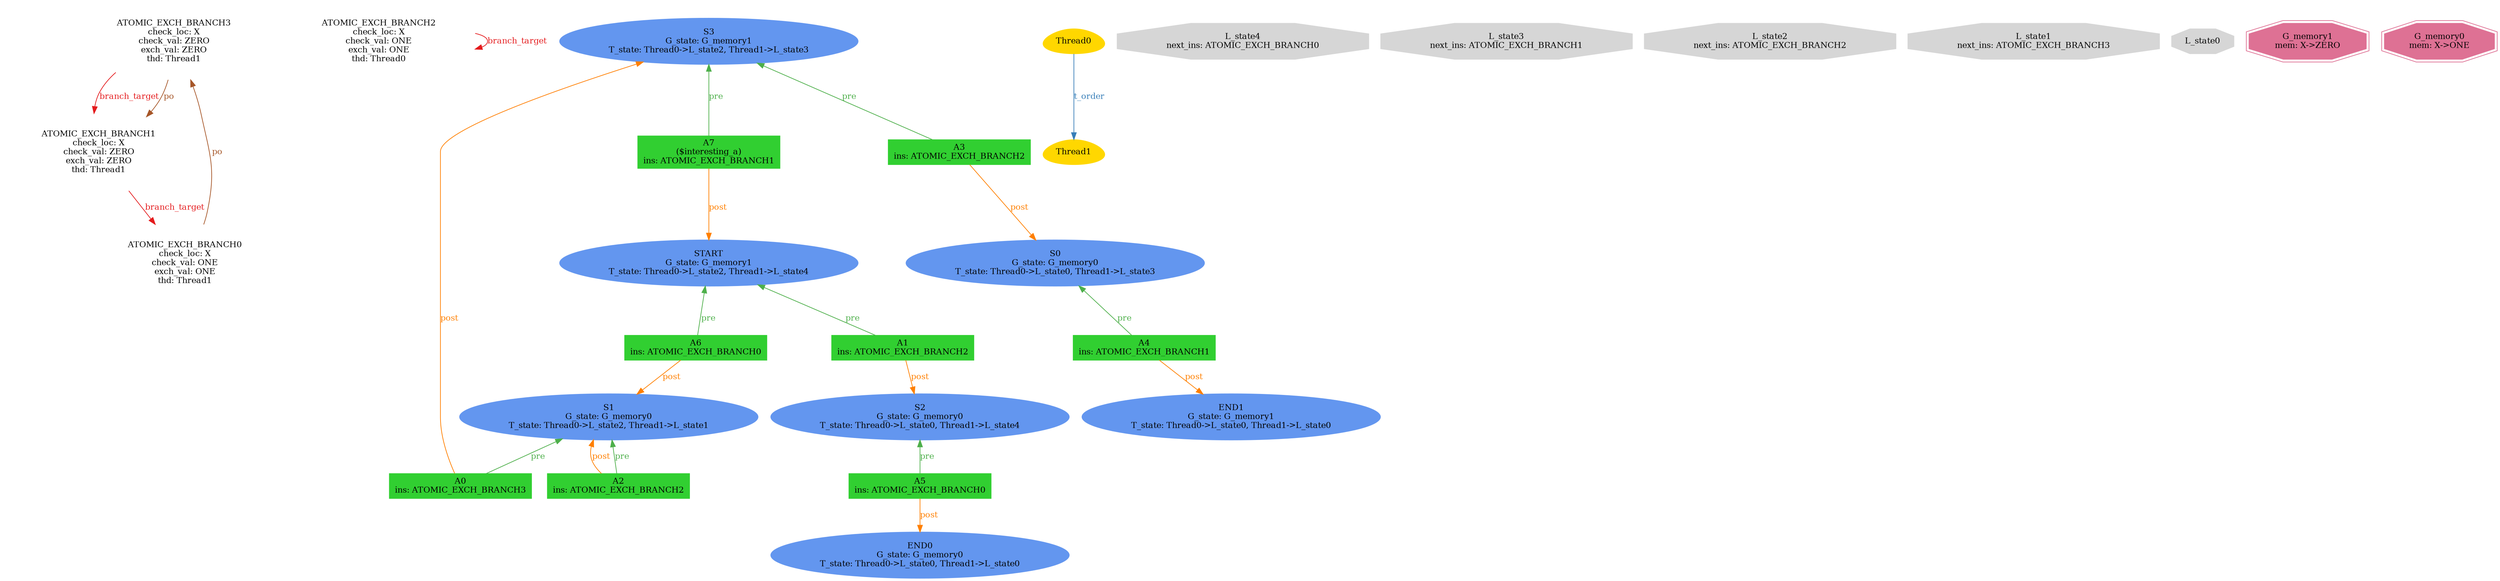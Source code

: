 digraph "graph" {
graph [fontsize=12]
node [fontsize=12]
edge [fontsize=12]
rankdir=TB;
"N21" -> "N20" [uuid = "<ATOMIC_EXCH_BRANCH1, ATOMIC_EXCH_BRANCH0>", color = "#e41a1c", fontcolor = "#e41a1c", style = "solid", label = "branch_target", dir = "forward", weight = "1"]
"N17" -> "N17" [uuid = "<ATOMIC_EXCH_BRANCH2, ATOMIC_EXCH_BRANCH2>", color = "#e41a1c", fontcolor = "#e41a1c", style = "solid", label = "branch_target", dir = "forward", weight = "1"]
"N22" -> "N21" [uuid = "<ATOMIC_EXCH_BRANCH3, ATOMIC_EXCH_BRANCH1>", color = "#e41a1c", fontcolor = "#e41a1c", style = "solid", label = "branch_target", dir = "forward", weight = "1"]
"N22" -> "N20" [uuid = "<ATOMIC_EXCH_BRANCH0, ATOMIC_EXCH_BRANCH3>", color = "#a65628", fontcolor = "#a65628", style = "solid", label = "po", dir = "back", weight = "1"]
"N22" -> "N21" [uuid = "<ATOMIC_EXCH_BRANCH3, ATOMIC_EXCH_BRANCH1>", color = "#a65628", fontcolor = "#a65628", style = "solid", label = "po", dir = "forward", weight = "1"]
"N27" -> "N18" [uuid = "<A0, S3>", color = "#ff7f00", fontcolor = "#ff7f00", style = "solid", label = "post", dir = "back", weight = "1"]
"N12" -> "N11" [uuid = "<A1, S2>", color = "#ff7f00", fontcolor = "#ff7f00", style = "solid", label = "post", dir = "forward", weight = "1"]
"N23" -> "N19" [uuid = "<A2, S1>", color = "#ff7f00", fontcolor = "#ff7f00", style = "solid", label = "post", dir = "back", weight = "1"]
"N16" -> "N15" [uuid = "<A3, S0>", color = "#ff7f00", fontcolor = "#ff7f00", style = "solid", label = "post", dir = "forward", weight = "1"]
"N14" -> "N13" [uuid = "<A4, END1>", color = "#ff7f00", fontcolor = "#ff7f00", style = "solid", label = "post", dir = "forward", weight = "1"]
"N10" -> "N9" [uuid = "<A5, END0>", color = "#ff7f00", fontcolor = "#ff7f00", style = "solid", label = "post", dir = "forward", weight = "1"]
"N24" -> "N23" [uuid = "<A6, S1>", color = "#ff7f00", fontcolor = "#ff7f00", style = "solid", label = "post", dir = "forward", weight = "1"]
"N26" -> "N25" [uuid = "<A7, START>", color = "#ff7f00", fontcolor = "#ff7f00", style = "solid", label = "post", dir = "forward", weight = "1"]
"N23" -> "N18" [uuid = "<A0, S1>", color = "#4daf4a", fontcolor = "#4daf4a", style = "solid", label = "pre", dir = "back", weight = "1"]
"N25" -> "N12" [uuid = "<A1, START>", color = "#4daf4a", fontcolor = "#4daf4a", style = "solid", label = "pre", dir = "back", weight = "1"]
"N23" -> "N19" [uuid = "<A2, S1>", color = "#4daf4a", fontcolor = "#4daf4a", style = "solid", label = "pre", dir = "back", weight = "1"]
"N27" -> "N16" [uuid = "<A3, S3>", color = "#4daf4a", fontcolor = "#4daf4a", style = "solid", label = "pre", dir = "back", weight = "1"]
"N15" -> "N14" [uuid = "<A4, S0>", color = "#4daf4a", fontcolor = "#4daf4a", style = "solid", label = "pre", dir = "back", weight = "1"]
"N11" -> "N10" [uuid = "<A5, S2>", color = "#4daf4a", fontcolor = "#4daf4a", style = "solid", label = "pre", dir = "back", weight = "1"]
"N25" -> "N24" [uuid = "<A6, START>", color = "#4daf4a", fontcolor = "#4daf4a", style = "solid", label = "pre", dir = "back", weight = "1"]
"N27" -> "N26" [uuid = "<A7, S3>", color = "#4daf4a", fontcolor = "#4daf4a", style = "solid", label = "pre", dir = "back", weight = "1"]
"N8" -> "N7" [uuid = "<Thread0, Thread1>", color = "#377eb8", fontcolor = "#377eb8", style = "solid", label = "t_order", dir = "forward", weight = "1"]
"N0" [uuid="L_state4", label="L_state4\nnext_ins: ATOMIC_EXCH_BRANCH0", color="#d6d6d6", fontcolor = "#000000", shape = "octagon", style = "filled, solid"]
"N1" [uuid="L_state3", label="L_state3\nnext_ins: ATOMIC_EXCH_BRANCH1", color="#d6d6d6", fontcolor = "#000000", shape = "octagon", style = "filled, solid"]
"N2" [uuid="L_state2", label="L_state2\nnext_ins: ATOMIC_EXCH_BRANCH2", color="#d6d6d6", fontcolor = "#000000", shape = "octagon", style = "filled, solid"]
"N3" [uuid="L_state1", label="L_state1\nnext_ins: ATOMIC_EXCH_BRANCH3", color="#d6d6d6", fontcolor = "#000000", shape = "octagon", style = "filled, solid"]
"N4" [uuid="L_state0", label="L_state0", color="#d6d6d6", fontcolor = "#000000", shape = "octagon", style = "filled, solid"]
"N5" [uuid="G_memory1", label="G_memory1\nmem: X->ZERO", color="#de7194", fontcolor = "#000000", shape = "doubleoctagon", style = "filled, solid"]
"N6" [uuid="G_memory0", label="G_memory0\nmem: X->ONE", color="#de7194", fontcolor = "#000000", shape = "doubleoctagon", style = "filled, solid"]
"N7" [uuid="Thread1", label="Thread1", color="#ffd700", fontcolor = "#000000", shape = "egg", style = "filled, solid"]
"N8" [uuid="Thread0", label="Thread0", color="#ffd700", fontcolor = "#000000", shape = "egg", style = "filled, solid"]
"N9" [uuid="END0", label="END0\nG_state: G_memory0\nT_state: Thread0->L_state0, Thread1->L_state0", color="#6396ef", fontcolor = "#000000", shape = "ellipse", style = "filled, solid"]
"N10" [uuid="A5", label="A5\nins: ATOMIC_EXCH_BRANCH0", color="#31cf31", fontcolor = "#000000", shape = "box", style = "filled, solid"]
"N11" [uuid="S2", label="S2\nG_state: G_memory0\nT_state: Thread0->L_state0, Thread1->L_state4", color="#6396ef", fontcolor = "#000000", shape = "ellipse", style = "filled, solid"]
"N12" [uuid="A1", label="A1\nins: ATOMIC_EXCH_BRANCH2", color="#31cf31", fontcolor = "#000000", shape = "box", style = "filled, solid"]
"N13" [uuid="END1", label="END1\nG_state: G_memory1\nT_state: Thread0->L_state0, Thread1->L_state0", color="#6396ef", fontcolor = "#000000", shape = "ellipse", style = "filled, solid"]
"N14" [uuid="A4", label="A4\nins: ATOMIC_EXCH_BRANCH1", color="#31cf31", fontcolor = "#000000", shape = "box", style = "filled, solid"]
"N15" [uuid="S0", label="S0\nG_state: G_memory0\nT_state: Thread0->L_state0, Thread1->L_state3", color="#6396ef", fontcolor = "#000000", shape = "ellipse", style = "filled, solid"]
"N16" [uuid="A3", label="A3\nins: ATOMIC_EXCH_BRANCH2", color="#31cf31", fontcolor = "#000000", shape = "box", style = "filled, solid"]
"N17" [uuid="ATOMIC_EXCH_BRANCH2", label="ATOMIC_EXCH_BRANCH2\ncheck_loc: X\ncheck_val: ONE\nexch_val: ONE\nthd: Thread0", color="#ffffff", fontcolor = "#000000", shape = "octagon", style = "filled, solid"]
"N18" [uuid="A0", label="A0\nins: ATOMIC_EXCH_BRANCH3", color="#31cf31", fontcolor = "#000000", shape = "box", style = "filled, solid"]
"N19" [uuid="A2", label="A2\nins: ATOMIC_EXCH_BRANCH2", color="#31cf31", fontcolor = "#000000", shape = "box", style = "filled, solid"]
"N20" [uuid="ATOMIC_EXCH_BRANCH0", label="ATOMIC_EXCH_BRANCH0\ncheck_loc: X\ncheck_val: ONE\nexch_val: ONE\nthd: Thread1", color="#ffffff", fontcolor = "#000000", shape = "octagon", style = "filled, solid"]
"N21" [uuid="ATOMIC_EXCH_BRANCH1", label="ATOMIC_EXCH_BRANCH1\ncheck_loc: X\ncheck_val: ZERO\nexch_val: ZERO\nthd: Thread1", color="#ffffff", fontcolor = "#000000", shape = "octagon", style = "filled, solid"]
"N22" [uuid="ATOMIC_EXCH_BRANCH3", label="ATOMIC_EXCH_BRANCH3\ncheck_loc: X\ncheck_val: ZERO\nexch_val: ZERO\nthd: Thread1", color="#ffffff", fontcolor = "#000000", shape = "octagon", style = "filled, solid"]
"N23" [uuid="S1", label="S1\nG_state: G_memory0\nT_state: Thread0->L_state2, Thread1->L_state1", color="#6396ef", fontcolor = "#000000", shape = "ellipse", style = "filled, solid"]
"N24" [uuid="A6", label="A6\nins: ATOMIC_EXCH_BRANCH0", color="#31cf31", fontcolor = "#000000", shape = "box", style = "filled, solid"]
"N25" [uuid="START", label="START\nG_state: G_memory1\nT_state: Thread0->L_state2, Thread1->L_state4", color="#6396ef", fontcolor = "#000000", shape = "ellipse", style = "filled, solid"]
"N26" [uuid="A7", label="A7\n($interesting_a)\nins: ATOMIC_EXCH_BRANCH1", color="#31cf31", fontcolor = "#000000", shape = "box", style = "filled, solid"]
"N27" [uuid="S3", label="S3\nG_state: G_memory1\nT_state: Thread0->L_state2, Thread1->L_state3", color="#6396ef", fontcolor = "#000000", shape = "ellipse", style = "filled, solid"]
}
